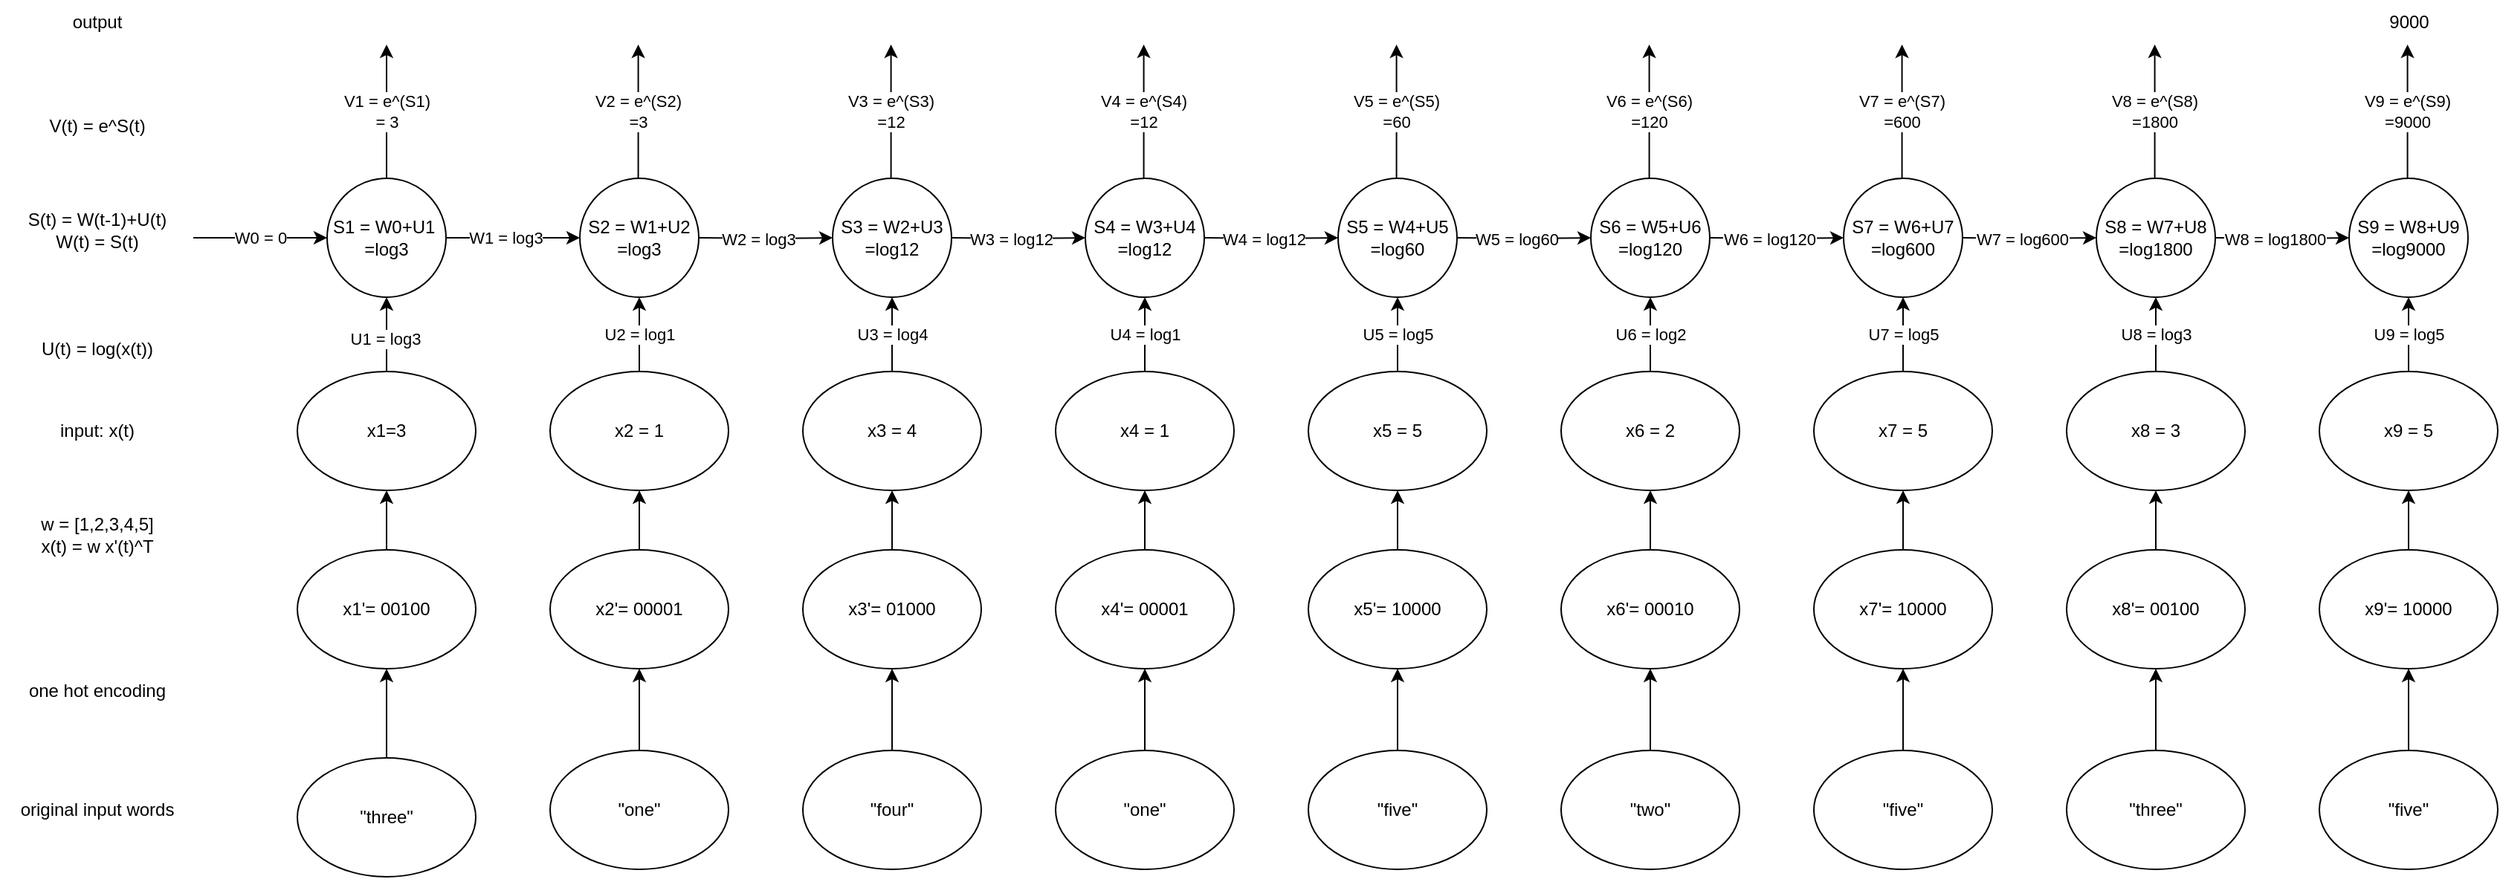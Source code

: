 <mxfile version="20.5.1" type="github">
  <diagram id="C5RBs43oDa-KdzZeNtuy" name="Page-1">
    <mxGraphModel dx="1540" dy="1333" grid="1" gridSize="10" guides="1" tooltips="1" connect="1" arrows="1" fold="1" page="1" pageScale="1" pageWidth="2000" pageHeight="1600" math="0" shadow="0">
      <root>
        <mxCell id="WIyWlLk6GJQsqaUBKTNV-0" />
        <mxCell id="WIyWlLk6GJQsqaUBKTNV-1" parent="WIyWlLk6GJQsqaUBKTNV-0" />
        <mxCell id="OFG8e6oeLdB0j_sNBnF0-21" value="" style="edgeStyle=orthogonalEdgeStyle;rounded=0;orthogonalLoop=1;jettySize=auto;html=1;entryX=0.5;entryY=1;entryDx=0;entryDy=0;" parent="WIyWlLk6GJQsqaUBKTNV-1" source="OFG8e6oeLdB0j_sNBnF0-18" target="neUSthtTEVrd8TGyOHVI-0" edge="1">
          <mxGeometry relative="1" as="geometry" />
        </mxCell>
        <mxCell id="OFG8e6oeLdB0j_sNBnF0-18" value="&quot;three&quot;" style="ellipse;whiteSpace=wrap;html=1;" parent="WIyWlLk6GJQsqaUBKTNV-1" vertex="1">
          <mxGeometry x="210" y="1400" width="120" height="80" as="geometry" />
        </mxCell>
        <mxCell id="OFG8e6oeLdB0j_sNBnF0-38" value="" style="edgeStyle=orthogonalEdgeStyle;rounded=0;orthogonalLoop=1;jettySize=auto;html=1;" parent="WIyWlLk6GJQsqaUBKTNV-1" source="OFG8e6oeLdB0j_sNBnF0-19" target="OFG8e6oeLdB0j_sNBnF0-28" edge="1">
          <mxGeometry relative="1" as="geometry" />
        </mxCell>
        <mxCell id="OFG8e6oeLdB0j_sNBnF0-48" value="W1 = log3" style="edgeLabel;html=1;align=center;verticalAlign=middle;resizable=0;points=[];" parent="OFG8e6oeLdB0j_sNBnF0-38" vertex="1" connectable="0">
          <mxGeometry x="-0.311" y="-2" relative="1" as="geometry">
            <mxPoint x="9" y="-2" as="offset" />
          </mxGeometry>
        </mxCell>
        <mxCell id="OFG8e6oeLdB0j_sNBnF0-19" value="S1 = W0+U1&amp;nbsp;&lt;br&gt;=log3" style="ellipse;whiteSpace=wrap;html=1;aspect=fixed;" parent="WIyWlLk6GJQsqaUBKTNV-1" vertex="1">
          <mxGeometry x="230" y="1010" width="80" height="80" as="geometry" />
        </mxCell>
        <mxCell id="OFG8e6oeLdB0j_sNBnF0-22" value="" style="edgeStyle=orthogonalEdgeStyle;rounded=0;orthogonalLoop=1;jettySize=auto;html=1;entryX=0.5;entryY=1;entryDx=0;entryDy=0;" parent="WIyWlLk6GJQsqaUBKTNV-1" source="OFG8e6oeLdB0j_sNBnF0-20" edge="1">
          <mxGeometry relative="1" as="geometry">
            <mxPoint x="270" y="1090" as="targetPoint" />
          </mxGeometry>
        </mxCell>
        <mxCell id="OFG8e6oeLdB0j_sNBnF0-41" value="U1 = log3" style="edgeLabel;html=1;align=center;verticalAlign=middle;resizable=0;points=[];" parent="OFG8e6oeLdB0j_sNBnF0-22" vertex="1" connectable="0">
          <mxGeometry x="-0.12" y="1" relative="1" as="geometry">
            <mxPoint as="offset" />
          </mxGeometry>
        </mxCell>
        <mxCell id="OFG8e6oeLdB0j_sNBnF0-20" value="x1=3" style="ellipse;whiteSpace=wrap;html=1;" parent="WIyWlLk6GJQsqaUBKTNV-1" vertex="1">
          <mxGeometry x="210" y="1140" width="120" height="80" as="geometry" />
        </mxCell>
        <mxCell id="neUSthtTEVrd8TGyOHVI-27" value="" style="edgeStyle=orthogonalEdgeStyle;rounded=0;orthogonalLoop=1;jettySize=auto;html=1;" edge="1" parent="WIyWlLk6GJQsqaUBKTNV-1" source="OFG8e6oeLdB0j_sNBnF0-27" target="neUSthtTEVrd8TGyOHVI-5">
          <mxGeometry relative="1" as="geometry" />
        </mxCell>
        <mxCell id="OFG8e6oeLdB0j_sNBnF0-27" value="&quot;one&quot;" style="ellipse;whiteSpace=wrap;html=1;" parent="WIyWlLk6GJQsqaUBKTNV-1" vertex="1">
          <mxGeometry x="380" y="1395" width="120" height="80" as="geometry" />
        </mxCell>
        <mxCell id="OFG8e6oeLdB0j_sNBnF0-28" value="S2 = W1+U2&lt;br&gt;=log3" style="ellipse;whiteSpace=wrap;html=1;aspect=fixed;" parent="WIyWlLk6GJQsqaUBKTNV-1" vertex="1">
          <mxGeometry x="400" y="1010" width="80" height="80" as="geometry" />
        </mxCell>
        <mxCell id="OFG8e6oeLdB0j_sNBnF0-29" value="U2 = log1" style="edgeStyle=orthogonalEdgeStyle;rounded=0;orthogonalLoop=1;jettySize=auto;html=1;entryX=0.5;entryY=1;entryDx=0;entryDy=0;" parent="WIyWlLk6GJQsqaUBKTNV-1" source="OFG8e6oeLdB0j_sNBnF0-30" edge="1">
          <mxGeometry relative="1" as="geometry">
            <mxPoint x="440" y="1090" as="targetPoint" />
          </mxGeometry>
        </mxCell>
        <mxCell id="OFG8e6oeLdB0j_sNBnF0-30" value="x2 = 1" style="ellipse;whiteSpace=wrap;html=1;" parent="WIyWlLk6GJQsqaUBKTNV-1" vertex="1">
          <mxGeometry x="380" y="1140" width="120" height="80" as="geometry" />
        </mxCell>
        <mxCell id="OFG8e6oeLdB0j_sNBnF0-34" value="V1 = e^(S1)&lt;br&gt;= 3" style="endArrow=classic;html=1;rounded=0;exitX=0.5;exitY=0;exitDx=0;exitDy=0;" parent="WIyWlLk6GJQsqaUBKTNV-1" source="OFG8e6oeLdB0j_sNBnF0-19" edge="1">
          <mxGeometry width="50" height="50" relative="1" as="geometry">
            <mxPoint x="410" y="1290" as="sourcePoint" />
            <mxPoint x="270" y="920" as="targetPoint" />
          </mxGeometry>
        </mxCell>
        <mxCell id="OFG8e6oeLdB0j_sNBnF0-35" value="V2 = e^(S2)&lt;br&gt;=3" style="endArrow=classic;html=1;rounded=0;exitX=0.5;exitY=0;exitDx=0;exitDy=0;" parent="WIyWlLk6GJQsqaUBKTNV-1" edge="1">
          <mxGeometry width="50" height="50" relative="1" as="geometry">
            <mxPoint x="439.29" y="1010" as="sourcePoint" />
            <mxPoint x="439.29" y="920" as="targetPoint" />
          </mxGeometry>
        </mxCell>
        <mxCell id="OFG8e6oeLdB0j_sNBnF0-36" value="input: x(t)" style="text;html=1;align=center;verticalAlign=middle;resizable=0;points=[];autosize=1;strokeColor=none;fillColor=none;" parent="WIyWlLk6GJQsqaUBKTNV-1" vertex="1">
          <mxGeometry x="40" y="1165" width="70" height="30" as="geometry" />
        </mxCell>
        <mxCell id="OFG8e6oeLdB0j_sNBnF0-37" value="one hot encoding" style="text;html=1;align=center;verticalAlign=middle;resizable=0;points=[];autosize=1;strokeColor=none;fillColor=none;" parent="WIyWlLk6GJQsqaUBKTNV-1" vertex="1">
          <mxGeometry x="15" y="1340" width="120" height="30" as="geometry" />
        </mxCell>
        <mxCell id="OFG8e6oeLdB0j_sNBnF0-39" value="U(t) = log(x(t))" style="text;html=1;align=center;verticalAlign=middle;resizable=0;points=[];autosize=1;strokeColor=none;fillColor=none;" parent="WIyWlLk6GJQsqaUBKTNV-1" vertex="1">
          <mxGeometry x="25" y="1110" width="100" height="30" as="geometry" />
        </mxCell>
        <mxCell id="OFG8e6oeLdB0j_sNBnF0-42" value="S(t) = W(t-1)+U(t)&lt;br&gt;W(t) = S(t)" style="text;html=1;align=center;verticalAlign=middle;resizable=0;points=[];autosize=1;strokeColor=none;fillColor=none;" parent="WIyWlLk6GJQsqaUBKTNV-1" vertex="1">
          <mxGeometry x="15" y="1025" width="120" height="40" as="geometry" />
        </mxCell>
        <mxCell id="OFG8e6oeLdB0j_sNBnF0-44" value="W0 = 0" style="edgeStyle=orthogonalEdgeStyle;rounded=0;orthogonalLoop=1;jettySize=auto;html=1;" parent="WIyWlLk6GJQsqaUBKTNV-1" edge="1">
          <mxGeometry relative="1" as="geometry">
            <mxPoint x="140" y="1050" as="sourcePoint" />
            <mxPoint x="230" y="1050" as="targetPoint" />
            <Array as="points">
              <mxPoint x="180" y="1050" />
              <mxPoint x="180" y="1050" />
            </Array>
          </mxGeometry>
        </mxCell>
        <mxCell id="OFG8e6oeLdB0j_sNBnF0-45" value="V(t) = e^S(t)" style="text;html=1;align=center;verticalAlign=middle;resizable=0;points=[];autosize=1;strokeColor=none;fillColor=none;" parent="WIyWlLk6GJQsqaUBKTNV-1" vertex="1">
          <mxGeometry x="30" y="960" width="90" height="30" as="geometry" />
        </mxCell>
        <mxCell id="OFG8e6oeLdB0j_sNBnF0-46" value="original input words" style="text;html=1;align=center;verticalAlign=middle;resizable=0;points=[];autosize=1;strokeColor=none;fillColor=none;" parent="WIyWlLk6GJQsqaUBKTNV-1" vertex="1">
          <mxGeometry x="10" y="1420" width="130" height="30" as="geometry" />
        </mxCell>
        <mxCell id="OFG8e6oeLdB0j_sNBnF0-49" value="" style="edgeStyle=orthogonalEdgeStyle;rounded=0;orthogonalLoop=1;jettySize=auto;html=1;" parent="WIyWlLk6GJQsqaUBKTNV-1" target="OFG8e6oeLdB0j_sNBnF0-53" edge="1">
          <mxGeometry relative="1" as="geometry">
            <mxPoint x="480" y="1050" as="sourcePoint" />
          </mxGeometry>
        </mxCell>
        <mxCell id="OFG8e6oeLdB0j_sNBnF0-50" value="W2 = log3" style="edgeLabel;html=1;align=center;verticalAlign=middle;resizable=0;points=[];" parent="OFG8e6oeLdB0j_sNBnF0-49" vertex="1" connectable="0">
          <mxGeometry x="-0.311" y="-2" relative="1" as="geometry">
            <mxPoint x="9" y="-2" as="offset" />
          </mxGeometry>
        </mxCell>
        <mxCell id="neUSthtTEVrd8TGyOHVI-28" value="" style="edgeStyle=orthogonalEdgeStyle;rounded=0;orthogonalLoop=1;jettySize=auto;html=1;" edge="1" parent="WIyWlLk6GJQsqaUBKTNV-1" source="OFG8e6oeLdB0j_sNBnF0-52" target="neUSthtTEVrd8TGyOHVI-8">
          <mxGeometry relative="1" as="geometry" />
        </mxCell>
        <mxCell id="OFG8e6oeLdB0j_sNBnF0-52" value="&quot;four&quot;" style="ellipse;whiteSpace=wrap;html=1;" parent="WIyWlLk6GJQsqaUBKTNV-1" vertex="1">
          <mxGeometry x="550" y="1395" width="120" height="80" as="geometry" />
        </mxCell>
        <mxCell id="OFG8e6oeLdB0j_sNBnF0-53" value="S3 = W2+U3&lt;br&gt;=log12" style="ellipse;whiteSpace=wrap;html=1;aspect=fixed;" parent="WIyWlLk6GJQsqaUBKTNV-1" vertex="1">
          <mxGeometry x="570" y="1010" width="80" height="80" as="geometry" />
        </mxCell>
        <mxCell id="OFG8e6oeLdB0j_sNBnF0-54" value="U3 = log4" style="edgeStyle=orthogonalEdgeStyle;rounded=0;orthogonalLoop=1;jettySize=auto;html=1;entryX=0.5;entryY=1;entryDx=0;entryDy=0;" parent="WIyWlLk6GJQsqaUBKTNV-1" source="OFG8e6oeLdB0j_sNBnF0-55" edge="1">
          <mxGeometry relative="1" as="geometry">
            <mxPoint x="610" y="1090" as="targetPoint" />
          </mxGeometry>
        </mxCell>
        <mxCell id="OFG8e6oeLdB0j_sNBnF0-55" value="x3 = 4" style="ellipse;whiteSpace=wrap;html=1;" parent="WIyWlLk6GJQsqaUBKTNV-1" vertex="1">
          <mxGeometry x="550" y="1140" width="120" height="80" as="geometry" />
        </mxCell>
        <mxCell id="OFG8e6oeLdB0j_sNBnF0-56" value="V3 = e^(S3)&lt;br&gt;=12" style="endArrow=classic;html=1;rounded=0;exitX=0.5;exitY=0;exitDx=0;exitDy=0;" parent="WIyWlLk6GJQsqaUBKTNV-1" edge="1">
          <mxGeometry width="50" height="50" relative="1" as="geometry">
            <mxPoint x="609.29" y="1010" as="sourcePoint" />
            <mxPoint x="609.29" y="920" as="targetPoint" />
          </mxGeometry>
        </mxCell>
        <mxCell id="OFG8e6oeLdB0j_sNBnF0-57" value="" style="edgeStyle=orthogonalEdgeStyle;rounded=0;orthogonalLoop=1;jettySize=auto;html=1;" parent="WIyWlLk6GJQsqaUBKTNV-1" target="OFG8e6oeLdB0j_sNBnF0-61" edge="1">
          <mxGeometry relative="1" as="geometry">
            <mxPoint x="650" y="1050" as="sourcePoint" />
          </mxGeometry>
        </mxCell>
        <mxCell id="OFG8e6oeLdB0j_sNBnF0-58" value="W3 = log12" style="edgeLabel;html=1;align=center;verticalAlign=middle;resizable=0;points=[];" parent="OFG8e6oeLdB0j_sNBnF0-57" vertex="1" connectable="0">
          <mxGeometry x="-0.311" y="-2" relative="1" as="geometry">
            <mxPoint x="9" y="-2" as="offset" />
          </mxGeometry>
        </mxCell>
        <mxCell id="neUSthtTEVrd8TGyOHVI-29" value="" style="edgeStyle=orthogonalEdgeStyle;rounded=0;orthogonalLoop=1;jettySize=auto;html=1;" edge="1" parent="WIyWlLk6GJQsqaUBKTNV-1" source="OFG8e6oeLdB0j_sNBnF0-60" target="neUSthtTEVrd8TGyOHVI-11">
          <mxGeometry relative="1" as="geometry" />
        </mxCell>
        <mxCell id="OFG8e6oeLdB0j_sNBnF0-60" value="&quot;one&quot;" style="ellipse;whiteSpace=wrap;html=1;" parent="WIyWlLk6GJQsqaUBKTNV-1" vertex="1">
          <mxGeometry x="720" y="1395" width="120" height="80" as="geometry" />
        </mxCell>
        <mxCell id="OFG8e6oeLdB0j_sNBnF0-61" value="S4 = W3+U4&lt;br&gt;=log12" style="ellipse;whiteSpace=wrap;html=1;aspect=fixed;" parent="WIyWlLk6GJQsqaUBKTNV-1" vertex="1">
          <mxGeometry x="740" y="1010" width="80" height="80" as="geometry" />
        </mxCell>
        <mxCell id="OFG8e6oeLdB0j_sNBnF0-62" value="U4 = log1" style="edgeStyle=orthogonalEdgeStyle;rounded=0;orthogonalLoop=1;jettySize=auto;html=1;entryX=0.5;entryY=1;entryDx=0;entryDy=0;" parent="WIyWlLk6GJQsqaUBKTNV-1" source="OFG8e6oeLdB0j_sNBnF0-63" edge="1">
          <mxGeometry relative="1" as="geometry">
            <mxPoint x="780" y="1090" as="targetPoint" />
          </mxGeometry>
        </mxCell>
        <mxCell id="OFG8e6oeLdB0j_sNBnF0-63" value="x4 = 1" style="ellipse;whiteSpace=wrap;html=1;" parent="WIyWlLk6GJQsqaUBKTNV-1" vertex="1">
          <mxGeometry x="720" y="1140" width="120" height="80" as="geometry" />
        </mxCell>
        <mxCell id="OFG8e6oeLdB0j_sNBnF0-64" value="V4 = e^(S4)&lt;br&gt;=12" style="endArrow=classic;html=1;rounded=0;exitX=0.5;exitY=0;exitDx=0;exitDy=0;" parent="WIyWlLk6GJQsqaUBKTNV-1" edge="1">
          <mxGeometry width="50" height="50" relative="1" as="geometry">
            <mxPoint x="779.29" y="1010" as="sourcePoint" />
            <mxPoint x="779.29" y="920" as="targetPoint" />
          </mxGeometry>
        </mxCell>
        <mxCell id="OFG8e6oeLdB0j_sNBnF0-65" value="" style="edgeStyle=orthogonalEdgeStyle;rounded=0;orthogonalLoop=1;jettySize=auto;html=1;" parent="WIyWlLk6GJQsqaUBKTNV-1" target="OFG8e6oeLdB0j_sNBnF0-69" edge="1">
          <mxGeometry relative="1" as="geometry">
            <mxPoint x="820" y="1050" as="sourcePoint" />
          </mxGeometry>
        </mxCell>
        <mxCell id="OFG8e6oeLdB0j_sNBnF0-66" value="W4 = log12" style="edgeLabel;html=1;align=center;verticalAlign=middle;resizable=0;points=[];" parent="OFG8e6oeLdB0j_sNBnF0-65" vertex="1" connectable="0">
          <mxGeometry x="-0.311" y="-2" relative="1" as="geometry">
            <mxPoint x="9" y="-2" as="offset" />
          </mxGeometry>
        </mxCell>
        <mxCell id="neUSthtTEVrd8TGyOHVI-30" value="" style="edgeStyle=orthogonalEdgeStyle;rounded=0;orthogonalLoop=1;jettySize=auto;html=1;" edge="1" parent="WIyWlLk6GJQsqaUBKTNV-1" source="OFG8e6oeLdB0j_sNBnF0-68" target="neUSthtTEVrd8TGyOHVI-14">
          <mxGeometry relative="1" as="geometry" />
        </mxCell>
        <mxCell id="OFG8e6oeLdB0j_sNBnF0-68" value="&quot;five&quot;" style="ellipse;whiteSpace=wrap;html=1;" parent="WIyWlLk6GJQsqaUBKTNV-1" vertex="1">
          <mxGeometry x="890" y="1395" width="120" height="80" as="geometry" />
        </mxCell>
        <mxCell id="OFG8e6oeLdB0j_sNBnF0-69" value="S5 = W4+U5&lt;br&gt;=log60" style="ellipse;whiteSpace=wrap;html=1;aspect=fixed;" parent="WIyWlLk6GJQsqaUBKTNV-1" vertex="1">
          <mxGeometry x="910" y="1010" width="80" height="80" as="geometry" />
        </mxCell>
        <mxCell id="OFG8e6oeLdB0j_sNBnF0-70" value="U5 = log5" style="edgeStyle=orthogonalEdgeStyle;rounded=0;orthogonalLoop=1;jettySize=auto;html=1;entryX=0.5;entryY=1;entryDx=0;entryDy=0;" parent="WIyWlLk6GJQsqaUBKTNV-1" source="OFG8e6oeLdB0j_sNBnF0-71" edge="1">
          <mxGeometry relative="1" as="geometry">
            <mxPoint x="950" y="1090" as="targetPoint" />
          </mxGeometry>
        </mxCell>
        <mxCell id="OFG8e6oeLdB0j_sNBnF0-71" value="x5 = 5" style="ellipse;whiteSpace=wrap;html=1;" parent="WIyWlLk6GJQsqaUBKTNV-1" vertex="1">
          <mxGeometry x="890" y="1140" width="120" height="80" as="geometry" />
        </mxCell>
        <mxCell id="OFG8e6oeLdB0j_sNBnF0-72" value="V5 = e^(S5)&lt;br&gt;=60" style="endArrow=classic;html=1;rounded=0;exitX=0.5;exitY=0;exitDx=0;exitDy=0;" parent="WIyWlLk6GJQsqaUBKTNV-1" edge="1">
          <mxGeometry width="50" height="50" relative="1" as="geometry">
            <mxPoint x="949.29" y="1010" as="sourcePoint" />
            <mxPoint x="949.29" y="920" as="targetPoint" />
          </mxGeometry>
        </mxCell>
        <mxCell id="OFG8e6oeLdB0j_sNBnF0-73" value="" style="edgeStyle=orthogonalEdgeStyle;rounded=0;orthogonalLoop=1;jettySize=auto;html=1;" parent="WIyWlLk6GJQsqaUBKTNV-1" target="OFG8e6oeLdB0j_sNBnF0-77" edge="1">
          <mxGeometry relative="1" as="geometry">
            <mxPoint x="990" y="1050" as="sourcePoint" />
          </mxGeometry>
        </mxCell>
        <mxCell id="OFG8e6oeLdB0j_sNBnF0-74" value="W5 = log60" style="edgeLabel;html=1;align=center;verticalAlign=middle;resizable=0;points=[];" parent="OFG8e6oeLdB0j_sNBnF0-73" vertex="1" connectable="0">
          <mxGeometry x="-0.311" y="-2" relative="1" as="geometry">
            <mxPoint x="9" y="-2" as="offset" />
          </mxGeometry>
        </mxCell>
        <mxCell id="neUSthtTEVrd8TGyOHVI-31" value="" style="edgeStyle=orthogonalEdgeStyle;rounded=0;orthogonalLoop=1;jettySize=auto;html=1;" edge="1" parent="WIyWlLk6GJQsqaUBKTNV-1" source="OFG8e6oeLdB0j_sNBnF0-76" target="neUSthtTEVrd8TGyOHVI-17">
          <mxGeometry relative="1" as="geometry" />
        </mxCell>
        <mxCell id="OFG8e6oeLdB0j_sNBnF0-76" value="&quot;two&quot;" style="ellipse;whiteSpace=wrap;html=1;" parent="WIyWlLk6GJQsqaUBKTNV-1" vertex="1">
          <mxGeometry x="1060" y="1395" width="120" height="80" as="geometry" />
        </mxCell>
        <mxCell id="OFG8e6oeLdB0j_sNBnF0-77" value="S6 = W5+U6&lt;br&gt;=log120" style="ellipse;whiteSpace=wrap;html=1;aspect=fixed;" parent="WIyWlLk6GJQsqaUBKTNV-1" vertex="1">
          <mxGeometry x="1080" y="1010" width="80" height="80" as="geometry" />
        </mxCell>
        <mxCell id="OFG8e6oeLdB0j_sNBnF0-78" value="U6 = log2" style="edgeStyle=orthogonalEdgeStyle;rounded=0;orthogonalLoop=1;jettySize=auto;html=1;entryX=0.5;entryY=1;entryDx=0;entryDy=0;" parent="WIyWlLk6GJQsqaUBKTNV-1" source="OFG8e6oeLdB0j_sNBnF0-79" edge="1">
          <mxGeometry relative="1" as="geometry">
            <mxPoint x="1120" y="1090" as="targetPoint" />
          </mxGeometry>
        </mxCell>
        <mxCell id="OFG8e6oeLdB0j_sNBnF0-79" value="x6 = 2" style="ellipse;whiteSpace=wrap;html=1;" parent="WIyWlLk6GJQsqaUBKTNV-1" vertex="1">
          <mxGeometry x="1060" y="1140" width="120" height="80" as="geometry" />
        </mxCell>
        <mxCell id="OFG8e6oeLdB0j_sNBnF0-80" value="V6 = e^(S6)&lt;br&gt;=120" style="endArrow=classic;html=1;rounded=0;exitX=0.5;exitY=0;exitDx=0;exitDy=0;" parent="WIyWlLk6GJQsqaUBKTNV-1" edge="1">
          <mxGeometry width="50" height="50" relative="1" as="geometry">
            <mxPoint x="1119.29" y="1010" as="sourcePoint" />
            <mxPoint x="1119.29" y="920" as="targetPoint" />
          </mxGeometry>
        </mxCell>
        <mxCell id="OFG8e6oeLdB0j_sNBnF0-81" value="" style="edgeStyle=orthogonalEdgeStyle;rounded=0;orthogonalLoop=1;jettySize=auto;html=1;" parent="WIyWlLk6GJQsqaUBKTNV-1" target="OFG8e6oeLdB0j_sNBnF0-85" edge="1">
          <mxGeometry relative="1" as="geometry">
            <mxPoint x="1160" y="1050" as="sourcePoint" />
          </mxGeometry>
        </mxCell>
        <mxCell id="OFG8e6oeLdB0j_sNBnF0-82" value="W6 = log120" style="edgeLabel;html=1;align=center;verticalAlign=middle;resizable=0;points=[];" parent="OFG8e6oeLdB0j_sNBnF0-81" vertex="1" connectable="0">
          <mxGeometry x="-0.311" y="-2" relative="1" as="geometry">
            <mxPoint x="9" y="-2" as="offset" />
          </mxGeometry>
        </mxCell>
        <mxCell id="neUSthtTEVrd8TGyOHVI-32" value="" style="edgeStyle=orthogonalEdgeStyle;rounded=0;orthogonalLoop=1;jettySize=auto;html=1;" edge="1" parent="WIyWlLk6GJQsqaUBKTNV-1" source="OFG8e6oeLdB0j_sNBnF0-84" target="neUSthtTEVrd8TGyOHVI-20">
          <mxGeometry relative="1" as="geometry" />
        </mxCell>
        <mxCell id="OFG8e6oeLdB0j_sNBnF0-84" value="&quot;five&quot;" style="ellipse;whiteSpace=wrap;html=1;" parent="WIyWlLk6GJQsqaUBKTNV-1" vertex="1">
          <mxGeometry x="1230" y="1395" width="120" height="80" as="geometry" />
        </mxCell>
        <mxCell id="OFG8e6oeLdB0j_sNBnF0-85" value="S7 = W6+U7&lt;br&gt;=log600" style="ellipse;whiteSpace=wrap;html=1;aspect=fixed;" parent="WIyWlLk6GJQsqaUBKTNV-1" vertex="1">
          <mxGeometry x="1250" y="1010" width="80" height="80" as="geometry" />
        </mxCell>
        <mxCell id="OFG8e6oeLdB0j_sNBnF0-86" value="U7 = log5" style="edgeStyle=orthogonalEdgeStyle;rounded=0;orthogonalLoop=1;jettySize=auto;html=1;entryX=0.5;entryY=1;entryDx=0;entryDy=0;" parent="WIyWlLk6GJQsqaUBKTNV-1" source="OFG8e6oeLdB0j_sNBnF0-87" edge="1">
          <mxGeometry relative="1" as="geometry">
            <mxPoint x="1290" y="1090" as="targetPoint" />
          </mxGeometry>
        </mxCell>
        <mxCell id="OFG8e6oeLdB0j_sNBnF0-87" value="x7 = 5" style="ellipse;whiteSpace=wrap;html=1;" parent="WIyWlLk6GJQsqaUBKTNV-1" vertex="1">
          <mxGeometry x="1230" y="1140" width="120" height="80" as="geometry" />
        </mxCell>
        <mxCell id="OFG8e6oeLdB0j_sNBnF0-88" value="V7 = e^(S7)&lt;br&gt;=600" style="endArrow=classic;html=1;rounded=0;exitX=0.5;exitY=0;exitDx=0;exitDy=0;" parent="WIyWlLk6GJQsqaUBKTNV-1" edge="1">
          <mxGeometry width="50" height="50" relative="1" as="geometry">
            <mxPoint x="1289.29" y="1010" as="sourcePoint" />
            <mxPoint x="1289.29" y="920" as="targetPoint" />
          </mxGeometry>
        </mxCell>
        <mxCell id="OFG8e6oeLdB0j_sNBnF0-89" value="" style="edgeStyle=orthogonalEdgeStyle;rounded=0;orthogonalLoop=1;jettySize=auto;html=1;" parent="WIyWlLk6GJQsqaUBKTNV-1" target="OFG8e6oeLdB0j_sNBnF0-93" edge="1">
          <mxGeometry relative="1" as="geometry">
            <mxPoint x="1330" y="1050" as="sourcePoint" />
          </mxGeometry>
        </mxCell>
        <mxCell id="OFG8e6oeLdB0j_sNBnF0-90" value="W7 = log600" style="edgeLabel;html=1;align=center;verticalAlign=middle;resizable=0;points=[];" parent="OFG8e6oeLdB0j_sNBnF0-89" vertex="1" connectable="0">
          <mxGeometry x="-0.311" y="-2" relative="1" as="geometry">
            <mxPoint x="9" y="-2" as="offset" />
          </mxGeometry>
        </mxCell>
        <mxCell id="neUSthtTEVrd8TGyOHVI-33" value="" style="edgeStyle=orthogonalEdgeStyle;rounded=0;orthogonalLoop=1;jettySize=auto;html=1;" edge="1" parent="WIyWlLk6GJQsqaUBKTNV-1" source="OFG8e6oeLdB0j_sNBnF0-92" target="neUSthtTEVrd8TGyOHVI-23">
          <mxGeometry relative="1" as="geometry" />
        </mxCell>
        <mxCell id="OFG8e6oeLdB0j_sNBnF0-92" value="&quot;three&quot;" style="ellipse;whiteSpace=wrap;html=1;" parent="WIyWlLk6GJQsqaUBKTNV-1" vertex="1">
          <mxGeometry x="1400" y="1395" width="120" height="80" as="geometry" />
        </mxCell>
        <mxCell id="OFG8e6oeLdB0j_sNBnF0-93" value="S8 = W7+U8&lt;br&gt;=log1800" style="ellipse;whiteSpace=wrap;html=1;aspect=fixed;" parent="WIyWlLk6GJQsqaUBKTNV-1" vertex="1">
          <mxGeometry x="1420" y="1010" width="80" height="80" as="geometry" />
        </mxCell>
        <mxCell id="OFG8e6oeLdB0j_sNBnF0-94" value="U8 = log3" style="edgeStyle=orthogonalEdgeStyle;rounded=0;orthogonalLoop=1;jettySize=auto;html=1;entryX=0.5;entryY=1;entryDx=0;entryDy=0;" parent="WIyWlLk6GJQsqaUBKTNV-1" source="OFG8e6oeLdB0j_sNBnF0-95" edge="1">
          <mxGeometry relative="1" as="geometry">
            <mxPoint x="1460" y="1090" as="targetPoint" />
          </mxGeometry>
        </mxCell>
        <mxCell id="OFG8e6oeLdB0j_sNBnF0-95" value="x8 = 3" style="ellipse;whiteSpace=wrap;html=1;" parent="WIyWlLk6GJQsqaUBKTNV-1" vertex="1">
          <mxGeometry x="1400" y="1140" width="120" height="80" as="geometry" />
        </mxCell>
        <mxCell id="OFG8e6oeLdB0j_sNBnF0-96" value="V8 = e^(S8)&lt;br&gt;=1800" style="endArrow=classic;html=1;rounded=0;exitX=0.5;exitY=0;exitDx=0;exitDy=0;" parent="WIyWlLk6GJQsqaUBKTNV-1" edge="1">
          <mxGeometry width="50" height="50" relative="1" as="geometry">
            <mxPoint x="1459.29" y="1010" as="sourcePoint" />
            <mxPoint x="1459.29" y="920" as="targetPoint" />
          </mxGeometry>
        </mxCell>
        <mxCell id="OFG8e6oeLdB0j_sNBnF0-97" value="" style="edgeStyle=orthogonalEdgeStyle;rounded=0;orthogonalLoop=1;jettySize=auto;html=1;" parent="WIyWlLk6GJQsqaUBKTNV-1" target="OFG8e6oeLdB0j_sNBnF0-101" edge="1">
          <mxGeometry relative="1" as="geometry">
            <mxPoint x="1500" y="1050" as="sourcePoint" />
          </mxGeometry>
        </mxCell>
        <mxCell id="OFG8e6oeLdB0j_sNBnF0-98" value="W8 = log1800" style="edgeLabel;html=1;align=center;verticalAlign=middle;resizable=0;points=[];" parent="OFG8e6oeLdB0j_sNBnF0-97" vertex="1" connectable="0">
          <mxGeometry x="-0.311" y="-2" relative="1" as="geometry">
            <mxPoint x="9" y="-2" as="offset" />
          </mxGeometry>
        </mxCell>
        <mxCell id="neUSthtTEVrd8TGyOHVI-34" value="" style="edgeStyle=orthogonalEdgeStyle;rounded=0;orthogonalLoop=1;jettySize=auto;html=1;" edge="1" parent="WIyWlLk6GJQsqaUBKTNV-1" source="OFG8e6oeLdB0j_sNBnF0-100" target="neUSthtTEVrd8TGyOHVI-26">
          <mxGeometry relative="1" as="geometry" />
        </mxCell>
        <mxCell id="OFG8e6oeLdB0j_sNBnF0-100" value="&quot;five&quot;" style="ellipse;whiteSpace=wrap;html=1;" parent="WIyWlLk6GJQsqaUBKTNV-1" vertex="1">
          <mxGeometry x="1570" y="1395" width="120" height="80" as="geometry" />
        </mxCell>
        <mxCell id="OFG8e6oeLdB0j_sNBnF0-101" value="S9 = W8+U9&lt;br&gt;=log9000" style="ellipse;whiteSpace=wrap;html=1;aspect=fixed;" parent="WIyWlLk6GJQsqaUBKTNV-1" vertex="1">
          <mxGeometry x="1590" y="1010" width="80" height="80" as="geometry" />
        </mxCell>
        <mxCell id="OFG8e6oeLdB0j_sNBnF0-102" value="U9 = log5" style="edgeStyle=orthogonalEdgeStyle;rounded=0;orthogonalLoop=1;jettySize=auto;html=1;entryX=0.5;entryY=1;entryDx=0;entryDy=0;" parent="WIyWlLk6GJQsqaUBKTNV-1" source="OFG8e6oeLdB0j_sNBnF0-103" edge="1">
          <mxGeometry relative="1" as="geometry">
            <mxPoint x="1630" y="1090" as="targetPoint" />
          </mxGeometry>
        </mxCell>
        <mxCell id="OFG8e6oeLdB0j_sNBnF0-103" value="x9 = 5" style="ellipse;whiteSpace=wrap;html=1;" parent="WIyWlLk6GJQsqaUBKTNV-1" vertex="1">
          <mxGeometry x="1570" y="1140" width="120" height="80" as="geometry" />
        </mxCell>
        <mxCell id="OFG8e6oeLdB0j_sNBnF0-104" value="V9 = e^(S9)&lt;br&gt;=9000" style="endArrow=classic;html=1;rounded=0;exitX=0.5;exitY=0;exitDx=0;exitDy=0;" parent="WIyWlLk6GJQsqaUBKTNV-1" edge="1">
          <mxGeometry width="50" height="50" relative="1" as="geometry">
            <mxPoint x="1629.29" y="1010" as="sourcePoint" />
            <mxPoint x="1629.29" y="920" as="targetPoint" />
          </mxGeometry>
        </mxCell>
        <mxCell id="uHfJWNXUP_AKqw1SnERW-0" value="9000" style="text;html=1;align=center;verticalAlign=middle;resizable=0;points=[];autosize=1;strokeColor=none;fillColor=none;" parent="WIyWlLk6GJQsqaUBKTNV-1" vertex="1">
          <mxGeometry x="1605" y="890" width="50" height="30" as="geometry" />
        </mxCell>
        <mxCell id="uHfJWNXUP_AKqw1SnERW-1" value="output" style="text;html=1;align=center;verticalAlign=middle;resizable=0;points=[];autosize=1;strokeColor=none;fillColor=none;" parent="WIyWlLk6GJQsqaUBKTNV-1" vertex="1">
          <mxGeometry x="45" y="890" width="60" height="30" as="geometry" />
        </mxCell>
        <mxCell id="neUSthtTEVrd8TGyOHVI-1" value="" style="edgeStyle=orthogonalEdgeStyle;rounded=0;orthogonalLoop=1;jettySize=auto;html=1;" edge="1" parent="WIyWlLk6GJQsqaUBKTNV-1" source="neUSthtTEVrd8TGyOHVI-0" target="OFG8e6oeLdB0j_sNBnF0-20">
          <mxGeometry relative="1" as="geometry" />
        </mxCell>
        <mxCell id="neUSthtTEVrd8TGyOHVI-0" value="x1&#39;= 00100" style="ellipse;whiteSpace=wrap;html=1;" vertex="1" parent="WIyWlLk6GJQsqaUBKTNV-1">
          <mxGeometry x="210" y="1260" width="120" height="80" as="geometry" />
        </mxCell>
        <mxCell id="neUSthtTEVrd8TGyOHVI-2" value="w = [1,2,3,4,5]&lt;br&gt;x(t) = w x&#39;(t)^T" style="text;html=1;align=center;verticalAlign=middle;resizable=0;points=[];autosize=1;strokeColor=none;fillColor=none;" vertex="1" parent="WIyWlLk6GJQsqaUBKTNV-1">
          <mxGeometry x="25" y="1230" width="100" height="40" as="geometry" />
        </mxCell>
        <mxCell id="neUSthtTEVrd8TGyOHVI-37" value="" style="edgeStyle=orthogonalEdgeStyle;rounded=0;orthogonalLoop=1;jettySize=auto;html=1;" edge="1" parent="WIyWlLk6GJQsqaUBKTNV-1" source="neUSthtTEVrd8TGyOHVI-5" target="OFG8e6oeLdB0j_sNBnF0-30">
          <mxGeometry relative="1" as="geometry" />
        </mxCell>
        <mxCell id="neUSthtTEVrd8TGyOHVI-5" value="x2&#39;= 00001" style="ellipse;whiteSpace=wrap;html=1;" vertex="1" parent="WIyWlLk6GJQsqaUBKTNV-1">
          <mxGeometry x="380" y="1260" width="120" height="80" as="geometry" />
        </mxCell>
        <mxCell id="neUSthtTEVrd8TGyOHVI-36" value="" style="edgeStyle=orthogonalEdgeStyle;rounded=0;orthogonalLoop=1;jettySize=auto;html=1;" edge="1" parent="WIyWlLk6GJQsqaUBKTNV-1" source="neUSthtTEVrd8TGyOHVI-8" target="OFG8e6oeLdB0j_sNBnF0-55">
          <mxGeometry relative="1" as="geometry" />
        </mxCell>
        <mxCell id="neUSthtTEVrd8TGyOHVI-8" value="x3&#39;= 01000" style="ellipse;whiteSpace=wrap;html=1;" vertex="1" parent="WIyWlLk6GJQsqaUBKTNV-1">
          <mxGeometry x="550" y="1260" width="120" height="80" as="geometry" />
        </mxCell>
        <mxCell id="neUSthtTEVrd8TGyOHVI-38" value="" style="edgeStyle=orthogonalEdgeStyle;rounded=0;orthogonalLoop=1;jettySize=auto;html=1;" edge="1" parent="WIyWlLk6GJQsqaUBKTNV-1" source="neUSthtTEVrd8TGyOHVI-11" target="OFG8e6oeLdB0j_sNBnF0-63">
          <mxGeometry relative="1" as="geometry" />
        </mxCell>
        <mxCell id="neUSthtTEVrd8TGyOHVI-11" value="x4&#39;= 00001" style="ellipse;whiteSpace=wrap;html=1;" vertex="1" parent="WIyWlLk6GJQsqaUBKTNV-1">
          <mxGeometry x="720" y="1260" width="120" height="80" as="geometry" />
        </mxCell>
        <mxCell id="neUSthtTEVrd8TGyOHVI-39" value="" style="edgeStyle=orthogonalEdgeStyle;rounded=0;orthogonalLoop=1;jettySize=auto;html=1;" edge="1" parent="WIyWlLk6GJQsqaUBKTNV-1" source="neUSthtTEVrd8TGyOHVI-14" target="OFG8e6oeLdB0j_sNBnF0-71">
          <mxGeometry relative="1" as="geometry" />
        </mxCell>
        <mxCell id="neUSthtTEVrd8TGyOHVI-14" value="x5&#39;= 10000" style="ellipse;whiteSpace=wrap;html=1;" vertex="1" parent="WIyWlLk6GJQsqaUBKTNV-1">
          <mxGeometry x="890" y="1260" width="120" height="80" as="geometry" />
        </mxCell>
        <mxCell id="neUSthtTEVrd8TGyOHVI-40" value="" style="edgeStyle=orthogonalEdgeStyle;rounded=0;orthogonalLoop=1;jettySize=auto;html=1;" edge="1" parent="WIyWlLk6GJQsqaUBKTNV-1" source="neUSthtTEVrd8TGyOHVI-17" target="OFG8e6oeLdB0j_sNBnF0-79">
          <mxGeometry relative="1" as="geometry" />
        </mxCell>
        <mxCell id="neUSthtTEVrd8TGyOHVI-17" value="x6&#39;= 00010" style="ellipse;whiteSpace=wrap;html=1;" vertex="1" parent="WIyWlLk6GJQsqaUBKTNV-1">
          <mxGeometry x="1060" y="1260" width="120" height="80" as="geometry" />
        </mxCell>
        <mxCell id="neUSthtTEVrd8TGyOHVI-41" value="" style="edgeStyle=orthogonalEdgeStyle;rounded=0;orthogonalLoop=1;jettySize=auto;html=1;" edge="1" parent="WIyWlLk6GJQsqaUBKTNV-1" source="neUSthtTEVrd8TGyOHVI-20" target="OFG8e6oeLdB0j_sNBnF0-87">
          <mxGeometry relative="1" as="geometry" />
        </mxCell>
        <mxCell id="neUSthtTEVrd8TGyOHVI-20" value="x7&#39;= 10000" style="ellipse;whiteSpace=wrap;html=1;" vertex="1" parent="WIyWlLk6GJQsqaUBKTNV-1">
          <mxGeometry x="1230" y="1260" width="120" height="80" as="geometry" />
        </mxCell>
        <mxCell id="neUSthtTEVrd8TGyOHVI-42" value="" style="edgeStyle=orthogonalEdgeStyle;rounded=0;orthogonalLoop=1;jettySize=auto;html=1;" edge="1" parent="WIyWlLk6GJQsqaUBKTNV-1" source="neUSthtTEVrd8TGyOHVI-23" target="OFG8e6oeLdB0j_sNBnF0-95">
          <mxGeometry relative="1" as="geometry" />
        </mxCell>
        <mxCell id="neUSthtTEVrd8TGyOHVI-23" value="x8&#39;= 00100" style="ellipse;whiteSpace=wrap;html=1;" vertex="1" parent="WIyWlLk6GJQsqaUBKTNV-1">
          <mxGeometry x="1400" y="1260" width="120" height="80" as="geometry" />
        </mxCell>
        <mxCell id="neUSthtTEVrd8TGyOHVI-43" value="" style="edgeStyle=orthogonalEdgeStyle;rounded=0;orthogonalLoop=1;jettySize=auto;html=1;" edge="1" parent="WIyWlLk6GJQsqaUBKTNV-1" source="neUSthtTEVrd8TGyOHVI-26" target="OFG8e6oeLdB0j_sNBnF0-103">
          <mxGeometry relative="1" as="geometry" />
        </mxCell>
        <mxCell id="neUSthtTEVrd8TGyOHVI-26" value="x9&#39;= 10000" style="ellipse;whiteSpace=wrap;html=1;" vertex="1" parent="WIyWlLk6GJQsqaUBKTNV-1">
          <mxGeometry x="1570" y="1260" width="120" height="80" as="geometry" />
        </mxCell>
      </root>
    </mxGraphModel>
  </diagram>
</mxfile>
